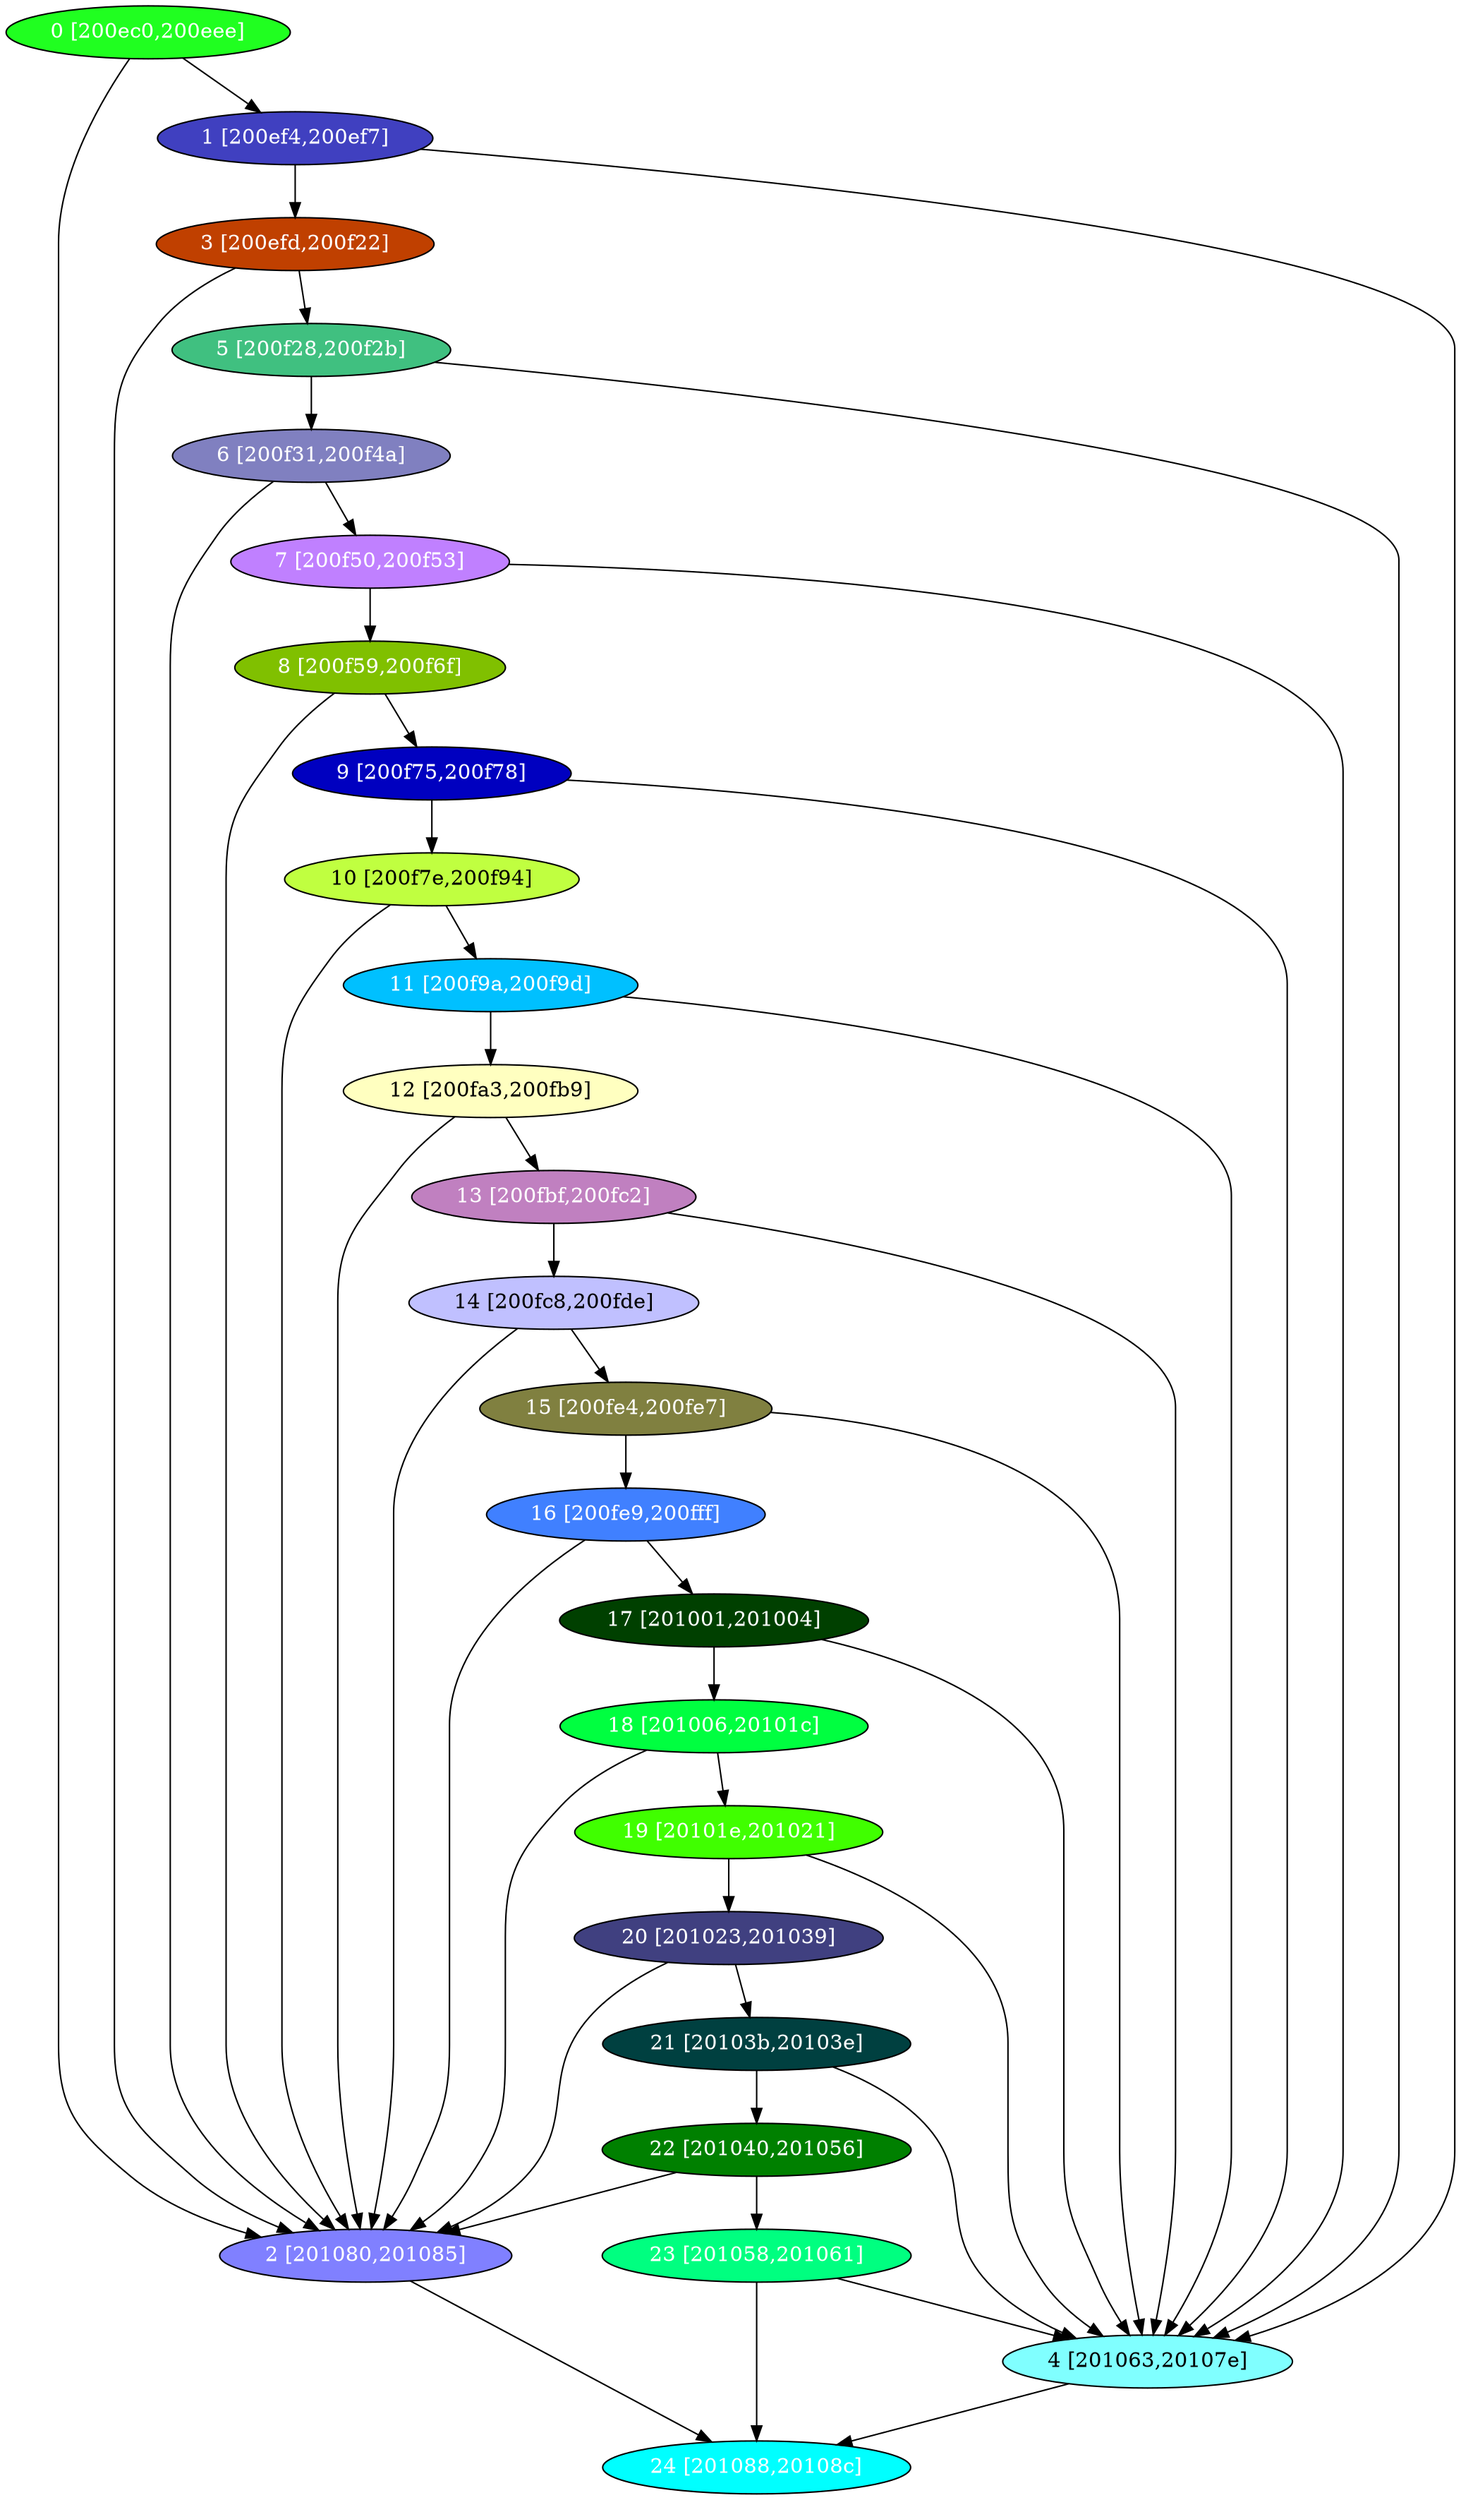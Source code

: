 diGraph libnss3{
	libnss3_0  [style=filled fillcolor="#20FF20" fontcolor="#ffffff" shape=oval label="0 [200ec0,200eee]"]
	libnss3_1  [style=filled fillcolor="#4040C0" fontcolor="#ffffff" shape=oval label="1 [200ef4,200ef7]"]
	libnss3_2  [style=filled fillcolor="#8080FF" fontcolor="#ffffff" shape=oval label="2 [201080,201085]"]
	libnss3_3  [style=filled fillcolor="#C04000" fontcolor="#ffffff" shape=oval label="3 [200efd,200f22]"]
	libnss3_4  [style=filled fillcolor="#80FFFF" fontcolor="#000000" shape=oval label="4 [201063,20107e]"]
	libnss3_5  [style=filled fillcolor="#40C080" fontcolor="#ffffff" shape=oval label="5 [200f28,200f2b]"]
	libnss3_6  [style=filled fillcolor="#8080C0" fontcolor="#ffffff" shape=oval label="6 [200f31,200f4a]"]
	libnss3_7  [style=filled fillcolor="#C080FF" fontcolor="#ffffff" shape=oval label="7 [200f50,200f53]"]
	libnss3_8  [style=filled fillcolor="#80C000" fontcolor="#ffffff" shape=oval label="8 [200f59,200f6f]"]
	libnss3_9  [style=filled fillcolor="#0000C0" fontcolor="#ffffff" shape=oval label="9 [200f75,200f78]"]
	libnss3_a  [style=filled fillcolor="#C0FF40" fontcolor="#000000" shape=oval label="10 [200f7e,200f94]"]
	libnss3_b  [style=filled fillcolor="#00C0FF" fontcolor="#ffffff" shape=oval label="11 [200f9a,200f9d]"]
	libnss3_c  [style=filled fillcolor="#FFFFC0" fontcolor="#000000" shape=oval label="12 [200fa3,200fb9]"]
	libnss3_d  [style=filled fillcolor="#C080C0" fontcolor="#ffffff" shape=oval label="13 [200fbf,200fc2]"]
	libnss3_e  [style=filled fillcolor="#C0C0FF" fontcolor="#000000" shape=oval label="14 [200fc8,200fde]"]
	libnss3_f  [style=filled fillcolor="#808040" fontcolor="#ffffff" shape=oval label="15 [200fe4,200fe7]"]
	libnss3_10  [style=filled fillcolor="#4080FF" fontcolor="#ffffff" shape=oval label="16 [200fe9,200fff]"]
	libnss3_11  [style=filled fillcolor="#004000" fontcolor="#ffffff" shape=oval label="17 [201001,201004]"]
	libnss3_12  [style=filled fillcolor="#00FF40" fontcolor="#ffffff" shape=oval label="18 [201006,20101c]"]
	libnss3_13  [style=filled fillcolor="#40FF00" fontcolor="#ffffff" shape=oval label="19 [20101e,201021]"]
	libnss3_14  [style=filled fillcolor="#404080" fontcolor="#ffffff" shape=oval label="20 [201023,201039]"]
	libnss3_15  [style=filled fillcolor="#004040" fontcolor="#ffffff" shape=oval label="21 [20103b,20103e]"]
	libnss3_16  [style=filled fillcolor="#008000" fontcolor="#ffffff" shape=oval label="22 [201040,201056]"]
	libnss3_17  [style=filled fillcolor="#00FF80" fontcolor="#ffffff" shape=oval label="23 [201058,201061]"]
	libnss3_18  [style=filled fillcolor="#00FFFF" fontcolor="#ffffff" shape=oval label="24 [201088,20108c]"]

	libnss3_0 -> libnss3_1
	libnss3_0 -> libnss3_2
	libnss3_1 -> libnss3_3
	libnss3_1 -> libnss3_4
	libnss3_2 -> libnss3_18
	libnss3_3 -> libnss3_2
	libnss3_3 -> libnss3_5
	libnss3_4 -> libnss3_18
	libnss3_5 -> libnss3_4
	libnss3_5 -> libnss3_6
	libnss3_6 -> libnss3_2
	libnss3_6 -> libnss3_7
	libnss3_7 -> libnss3_4
	libnss3_7 -> libnss3_8
	libnss3_8 -> libnss3_2
	libnss3_8 -> libnss3_9
	libnss3_9 -> libnss3_4
	libnss3_9 -> libnss3_a
	libnss3_a -> libnss3_2
	libnss3_a -> libnss3_b
	libnss3_b -> libnss3_4
	libnss3_b -> libnss3_c
	libnss3_c -> libnss3_2
	libnss3_c -> libnss3_d
	libnss3_d -> libnss3_4
	libnss3_d -> libnss3_e
	libnss3_e -> libnss3_2
	libnss3_e -> libnss3_f
	libnss3_f -> libnss3_4
	libnss3_f -> libnss3_10
	libnss3_10 -> libnss3_2
	libnss3_10 -> libnss3_11
	libnss3_11 -> libnss3_4
	libnss3_11 -> libnss3_12
	libnss3_12 -> libnss3_2
	libnss3_12 -> libnss3_13
	libnss3_13 -> libnss3_4
	libnss3_13 -> libnss3_14
	libnss3_14 -> libnss3_2
	libnss3_14 -> libnss3_15
	libnss3_15 -> libnss3_4
	libnss3_15 -> libnss3_16
	libnss3_16 -> libnss3_2
	libnss3_16 -> libnss3_17
	libnss3_17 -> libnss3_4
	libnss3_17 -> libnss3_18
}